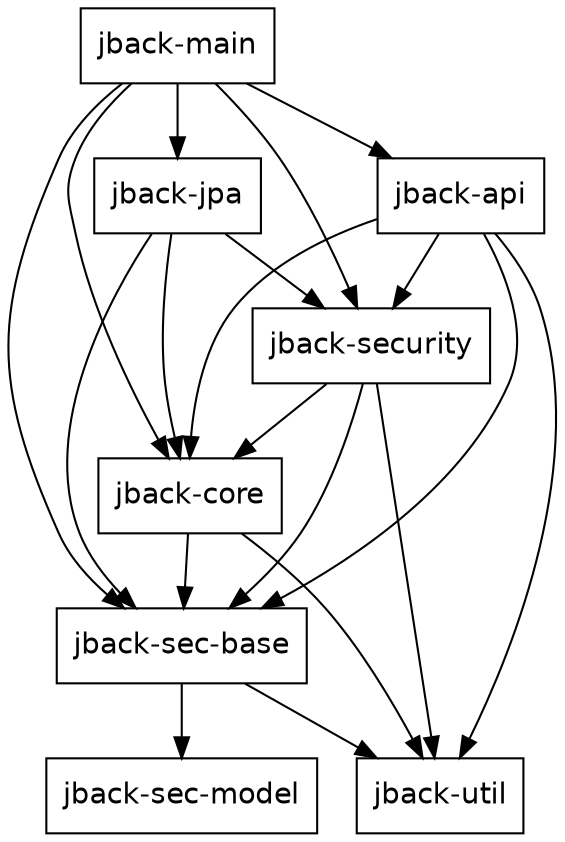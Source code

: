 digraph G {

  node [ shape="box", fontname="helvetica" ];

  "jback-main" -> "jback-api";
  "jback-main" -> "jback-core";
  "jback-main" -> "jback-jpa";
  "jback-main" -> "jback-sec-base";
  "jback-main" -> "jback-security";
  "jback-jpa" -> "jback-core";
  "jback-jpa" -> "jback-sec-base";
  "jback-jpa" -> "jback-security";
  "jback-api" -> "jback-core";
  "jback-api" -> "jback-sec-base";
  "jback-api" -> "jback-security";
  "jback-api" -> "jback-util";
  "jback-security" -> "jback-core";
  "jback-security" -> "jback-sec-base";
  "jback-security" -> "jback-util";
  "jback-core" -> "jback-sec-base";
  "jback-core" -> "jback-util";
  "jback-sec-base" -> "jback-sec-model";
  "jback-sec-base" -> "jback-util";
}